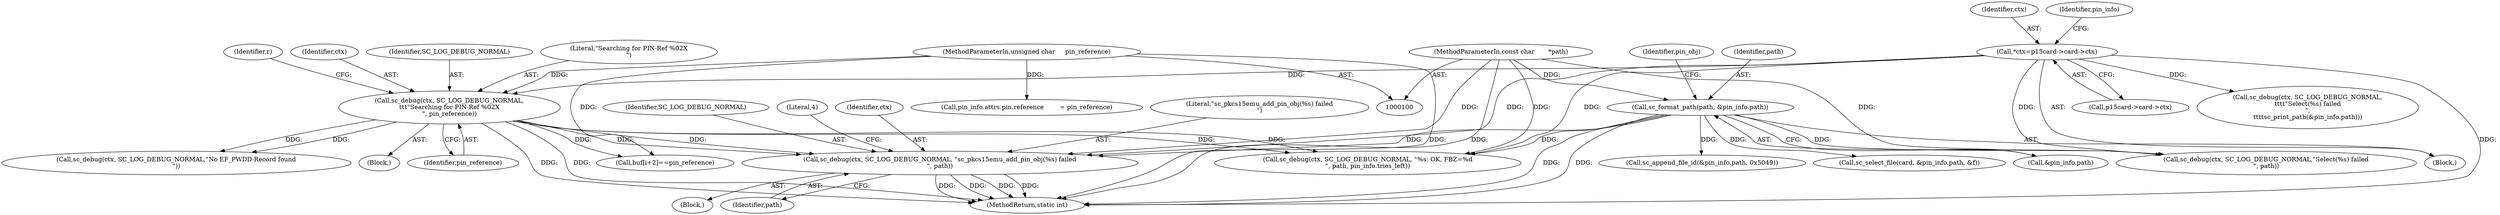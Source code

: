 digraph "0_OpenSC_8fe377e93b4b56060e5bbfb6f3142ceaeca744fa_21@pointer" {
"1000502" [label="(Call,sc_debug(ctx, SC_LOG_DEBUG_NORMAL, \"sc_pkcs15emu_add_pin_obj(%s) failed\n\", path))"];
"1000117" [label="(Call,*ctx=p15card->card->ctx)"];
"1000326" [label="(Call,sc_debug(ctx, SC_LOG_DEBUG_NORMAL,\n\t\t\t\"Searching for PIN-Ref %02X\n\", pin_reference))"];
"1000105" [label="(MethodParameterIn,unsigned char     pin_reference)"];
"1000223" [label="(Call,sc_format_path(path, &pin_info.path))"];
"1000102" [label="(MethodParameterIn,const char       *path)"];
"1000503" [label="(Identifier,ctx)"];
"1000105" [label="(MethodParameterIn,unsigned char     pin_reference)"];
"1000451" [label="(Call,sc_select_file(card, &pin_info.path, &f))"];
"1000519" [label="(MethodReturn,static int)"];
"1000298" [label="(Call,sc_append_file_id(&pin_info.path, 0x5049))"];
"1000276" [label="(Block,)"];
"1000397" [label="(Call,buf[i+2]==pin_reference)"];
"1000119" [label="(Call,p15card->card->ctx)"];
"1000502" [label="(Call,sc_debug(ctx, SC_LOG_DEBUG_NORMAL, \"sc_pkcs15emu_add_pin_obj(%s) failed\n\", path))"];
"1000224" [label="(Identifier,path)"];
"1000334" [label="(Identifier,r)"];
"1000315" [label="(Call,sc_debug(ctx, SC_LOG_DEBUG_NORMAL,\n\t\t\t\t\"Select(%s) failed\n\",\n\t\t\t\tsc_print_path(&pin_info.path)))"];
"1000327" [label="(Identifier,ctx)"];
"1000231" [label="(Identifier,pin_obj)"];
"1000330" [label="(Identifier,pin_reference)"];
"1000117" [label="(Call,*ctx=p15card->card->ctx)"];
"1000440" [label="(Call,sc_debug(ctx, SC_LOG_DEBUG_NORMAL,\"No EF_PWDD-Record found\n\"))"];
"1000505" [label="(Literal,\"sc_pkcs15emu_add_pin_obj(%s) failed\n\")"];
"1000501" [label="(Block,)"];
"1000155" [label="(Call,pin_info.attrs.pin.reference        = pin_reference)"];
"1000509" [label="(Call,sc_debug(ctx, SC_LOG_DEBUG_NORMAL, \"%s: OK, FBZ=%d\n\", path, pin_info.tries_left))"];
"1000328" [label="(Identifier,SC_LOG_DEBUG_NORMAL)"];
"1000329" [label="(Literal,\"Searching for PIN-Ref %02X\n\")"];
"1000471" [label="(Call,sc_debug(ctx, SC_LOG_DEBUG_NORMAL,\"Select(%s) failed\n\", path))"];
"1000225" [label="(Call,&pin_info.path)"];
"1000223" [label="(Call,sc_format_path(path, &pin_info.path))"];
"1000506" [label="(Identifier,path)"];
"1000504" [label="(Identifier,SC_LOG_DEBUG_NORMAL)"];
"1000102" [label="(MethodParameterIn,const char       *path)"];
"1000109" [label="(Block,)"];
"1000118" [label="(Identifier,ctx)"];
"1000508" [label="(Literal,4)"];
"1000130" [label="(Identifier,pin_info)"];
"1000326" [label="(Call,sc_debug(ctx, SC_LOG_DEBUG_NORMAL,\n\t\t\t\"Searching for PIN-Ref %02X\n\", pin_reference))"];
"1000502" -> "1000501"  [label="AST: "];
"1000502" -> "1000506"  [label="CFG: "];
"1000503" -> "1000502"  [label="AST: "];
"1000504" -> "1000502"  [label="AST: "];
"1000505" -> "1000502"  [label="AST: "];
"1000506" -> "1000502"  [label="AST: "];
"1000508" -> "1000502"  [label="CFG: "];
"1000502" -> "1000519"  [label="DDG: "];
"1000502" -> "1000519"  [label="DDG: "];
"1000502" -> "1000519"  [label="DDG: "];
"1000502" -> "1000519"  [label="DDG: "];
"1000117" -> "1000502"  [label="DDG: "];
"1000326" -> "1000502"  [label="DDG: "];
"1000326" -> "1000502"  [label="DDG: "];
"1000223" -> "1000502"  [label="DDG: "];
"1000102" -> "1000502"  [label="DDG: "];
"1000117" -> "1000109"  [label="AST: "];
"1000117" -> "1000119"  [label="CFG: "];
"1000118" -> "1000117"  [label="AST: "];
"1000119" -> "1000117"  [label="AST: "];
"1000130" -> "1000117"  [label="CFG: "];
"1000117" -> "1000519"  [label="DDG: "];
"1000117" -> "1000315"  [label="DDG: "];
"1000117" -> "1000326"  [label="DDG: "];
"1000117" -> "1000471"  [label="DDG: "];
"1000117" -> "1000509"  [label="DDG: "];
"1000326" -> "1000276"  [label="AST: "];
"1000326" -> "1000330"  [label="CFG: "];
"1000327" -> "1000326"  [label="AST: "];
"1000328" -> "1000326"  [label="AST: "];
"1000329" -> "1000326"  [label="AST: "];
"1000330" -> "1000326"  [label="AST: "];
"1000334" -> "1000326"  [label="CFG: "];
"1000326" -> "1000519"  [label="DDG: "];
"1000326" -> "1000519"  [label="DDG: "];
"1000105" -> "1000326"  [label="DDG: "];
"1000326" -> "1000397"  [label="DDG: "];
"1000326" -> "1000440"  [label="DDG: "];
"1000326" -> "1000440"  [label="DDG: "];
"1000326" -> "1000509"  [label="DDG: "];
"1000326" -> "1000509"  [label="DDG: "];
"1000105" -> "1000100"  [label="AST: "];
"1000105" -> "1000519"  [label="DDG: "];
"1000105" -> "1000155"  [label="DDG: "];
"1000105" -> "1000397"  [label="DDG: "];
"1000223" -> "1000109"  [label="AST: "];
"1000223" -> "1000225"  [label="CFG: "];
"1000224" -> "1000223"  [label="AST: "];
"1000225" -> "1000223"  [label="AST: "];
"1000231" -> "1000223"  [label="CFG: "];
"1000223" -> "1000519"  [label="DDG: "];
"1000223" -> "1000519"  [label="DDG: "];
"1000102" -> "1000223"  [label="DDG: "];
"1000223" -> "1000298"  [label="DDG: "];
"1000223" -> "1000451"  [label="DDG: "];
"1000223" -> "1000471"  [label="DDG: "];
"1000223" -> "1000509"  [label="DDG: "];
"1000102" -> "1000100"  [label="AST: "];
"1000102" -> "1000519"  [label="DDG: "];
"1000102" -> "1000471"  [label="DDG: "];
"1000102" -> "1000509"  [label="DDG: "];
}

